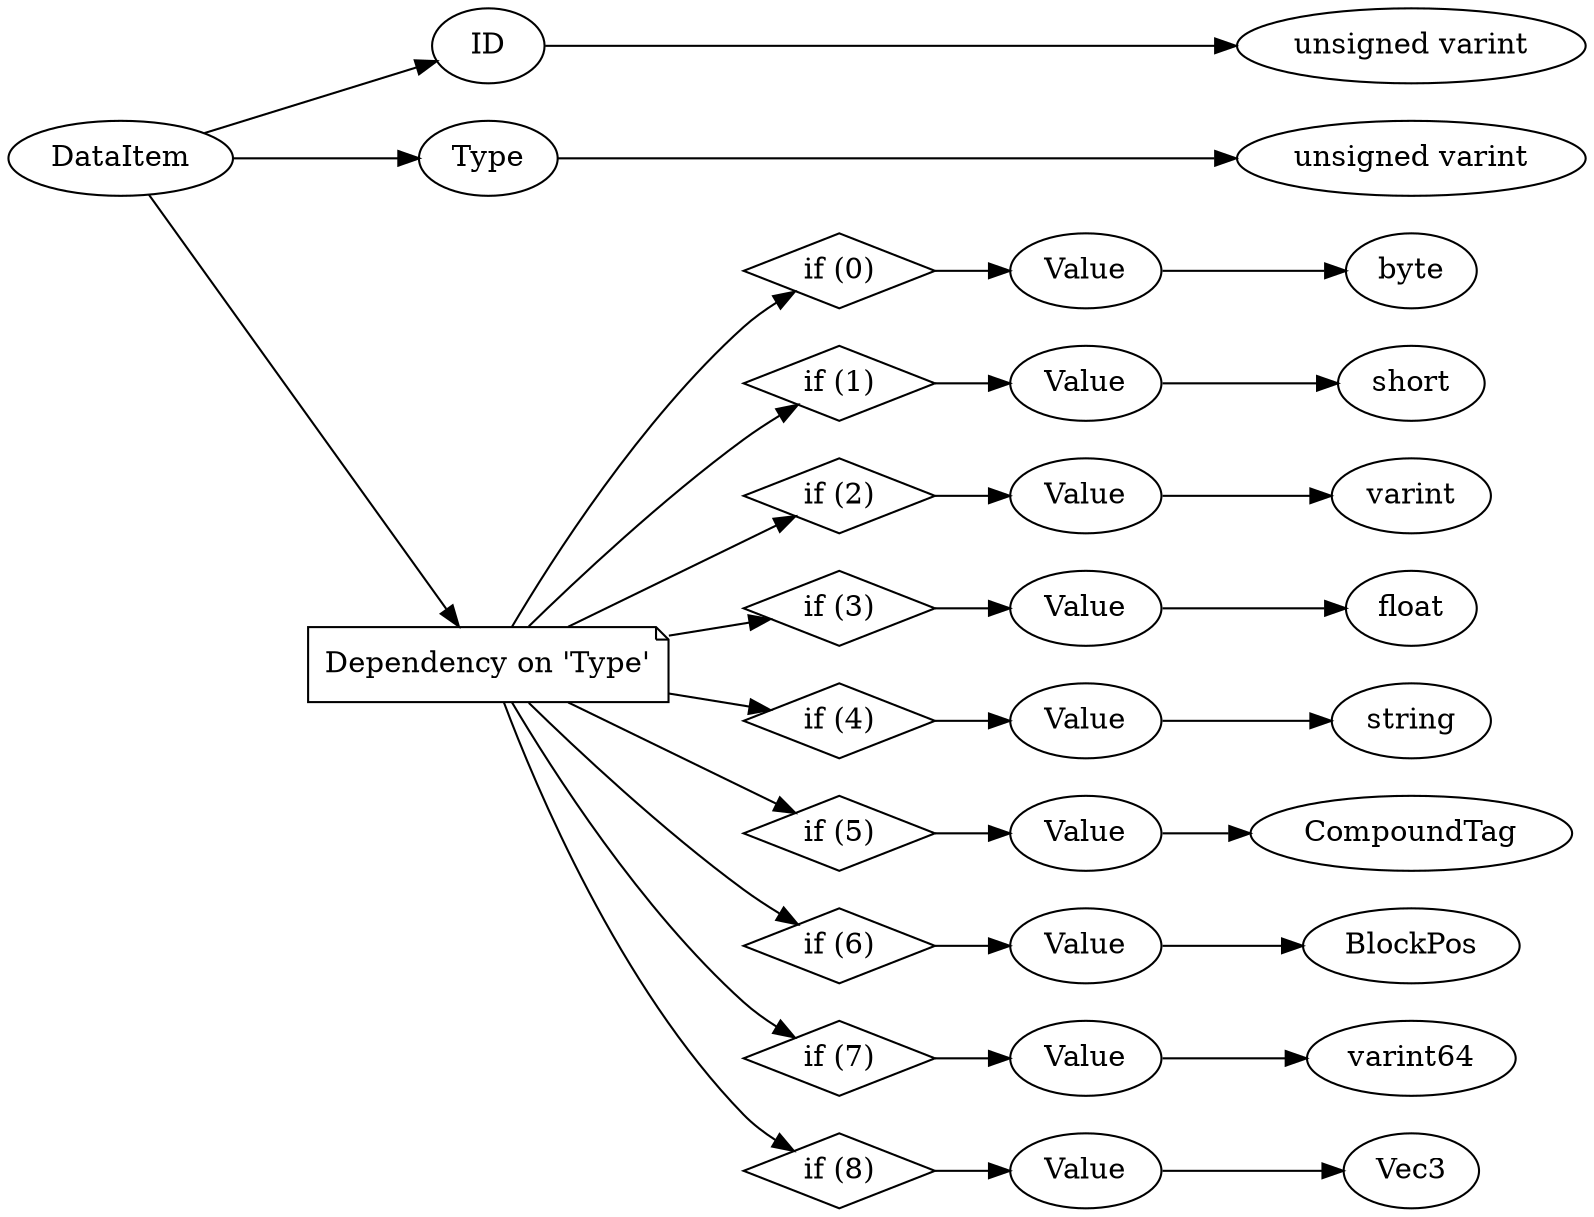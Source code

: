 digraph "DataItem" {
rankdir = LR
1
1 -> 2
2 -> 3
1 -> 4
4 -> 5
1 -> 6
6 -> 7
7 -> 8
8 -> 9
6 -> 10
10 -> 11
11 -> 12
6 -> 13
13 -> 14
14 -> 15
6 -> 16
16 -> 17
17 -> 18
6 -> 19
19 -> 20
20 -> 21
6 -> 22
22 -> 23
23 -> 24
6 -> 25
25 -> 26
26 -> 27
6 -> 28
28 -> 29
29 -> 30
6 -> 31
31 -> 32
32 -> 33

1 [label="DataItem",comment="name: \"DataItem\", typeName: \"\", id: 1, branchId: 0, recurseId: -1, attributes: 0, notes: \"\""];
2 [label="ID",comment="name: \"ID\", typeName: \"\", id: 2, branchId: 0, recurseId: -1, attributes: 0, notes: \"\""];
3 [label="unsigned varint",comment="name: \"unsigned varint\", typeName: \"\", id: 3, branchId: 0, recurseId: -1, attributes: 512, notes: \"\""];
4 [label="Type",comment="name: \"Type\", typeName: \"\", id: 4, branchId: 0, recurseId: -1, attributes: 0, notes: \"\""];
5 [label="unsigned varint",comment="name: \"unsigned varint\", typeName: \"\", id: 5, branchId: 0, recurseId: -1, attributes: 512, notes: \"\""];
6 [label="Dependency on 'Type'",shape=note,comment="name: \"Dependency on 'Type'\", typeName: \"\", id: 6, branchId: 0, recurseId: -1, attributes: 2, notes: \"\""];
7 [label="if (0)",shape=diamond,comment="name: \"if (0)\", typeName: \"\", id: 7, branchId: 0, recurseId: -1, attributes: 4, notes: \"\""];
8 [label="Value",comment="name: \"Value\", typeName: \"\", id: 8, branchId: 0, recurseId: -1, attributes: 0, notes: \"\""];
9 [label="byte",comment="name: \"byte\", typeName: \"\", id: 9, branchId: 0, recurseId: -1, attributes: 512, notes: \"\""];
10 [label="if (1)",shape=diamond,comment="name: \"if (1)\", typeName: \"\", id: 10, branchId: 1, recurseId: -1, attributes: 4, notes: \"\""];
11 [label="Value",comment="name: \"Value\", typeName: \"\", id: 11, branchId: 0, recurseId: -1, attributes: 0, notes: \"\""];
12 [label="short",comment="name: \"short\", typeName: \"\", id: 12, branchId: 0, recurseId: -1, attributes: 512, notes: \"\""];
13 [label="if (2)",shape=diamond,comment="name: \"if (2)\", typeName: \"\", id: 13, branchId: 2, recurseId: -1, attributes: 4, notes: \"\""];
14 [label="Value",comment="name: \"Value\", typeName: \"\", id: 14, branchId: 0, recurseId: -1, attributes: 0, notes: \"\""];
15 [label="varint",comment="name: \"varint\", typeName: \"\", id: 15, branchId: 0, recurseId: -1, attributes: 512, notes: \"\""];
16 [label="if (3)",shape=diamond,comment="name: \"if (3)\", typeName: \"\", id: 16, branchId: 3, recurseId: -1, attributes: 4, notes: \"\""];
17 [label="Value",comment="name: \"Value\", typeName: \"\", id: 17, branchId: 0, recurseId: -1, attributes: 0, notes: \"\""];
18 [label="float",comment="name: \"float\", typeName: \"\", id: 18, branchId: 0, recurseId: -1, attributes: 512, notes: \"\""];
19 [label="if (4)",shape=diamond,comment="name: \"if (4)\", typeName: \"\", id: 19, branchId: 4, recurseId: -1, attributes: 4, notes: \"\""];
20 [label="Value",comment="name: \"Value\", typeName: \"\", id: 20, branchId: 0, recurseId: -1, attributes: 0, notes: \"\""];
21 [label="string",comment="name: \"string\", typeName: \"\", id: 21, branchId: 0, recurseId: -1, attributes: 512, notes: \"\""];
22 [label="if (5)",shape=diamond,comment="name: \"if (5)\", typeName: \"\", id: 22, branchId: 5, recurseId: -1, attributes: 4, notes: \"\""];
23 [label="Value",comment="name: \"Value\", typeName: \"\", id: 23, branchId: 0, recurseId: -1, attributes: 256, notes: \"\""];
24 [label="CompoundTag",comment="name: \"CompoundTag\", typeName: \"\", id: 24, branchId: 0, recurseId: -1, attributes: 512, notes: \"\""];
25 [label="if (6)",shape=diamond,comment="name: \"if (6)\", typeName: \"\", id: 25, branchId: 6, recurseId: -1, attributes: 4, notes: \"\""];
26 [label="Value",comment="name: \"Value\", typeName: \"\", id: 26, branchId: 0, recurseId: -1, attributes: 256, notes: \"\""];
27 [label="BlockPos",comment="name: \"BlockPos\", typeName: \"\", id: 27, branchId: 0, recurseId: -1, attributes: 512, notes: \"\""];
28 [label="if (7)",shape=diamond,comment="name: \"if (7)\", typeName: \"\", id: 28, branchId: 7, recurseId: -1, attributes: 4, notes: \"\""];
29 [label="Value",comment="name: \"Value\", typeName: \"\", id: 29, branchId: 0, recurseId: -1, attributes: 0, notes: \"\""];
30 [label="varint64",comment="name: \"varint64\", typeName: \"\", id: 30, branchId: 0, recurseId: -1, attributes: 512, notes: \"\""];
31 [label="if (8)",shape=diamond,comment="name: \"if (8)\", typeName: \"\", id: 31, branchId: 8, recurseId: -1, attributes: 4, notes: \"\""];
32 [label="Value",comment="name: \"Value\", typeName: \"\", id: 32, branchId: 0, recurseId: -1, attributes: 256, notes: \"\""];
33 [label="Vec3",comment="name: \"Vec3\", typeName: \"\", id: 33, branchId: 0, recurseId: -1, attributes: 512, notes: \"\""];
{ rank = max;3;5;9;12;15;18;21;24;27;30;33}

}
